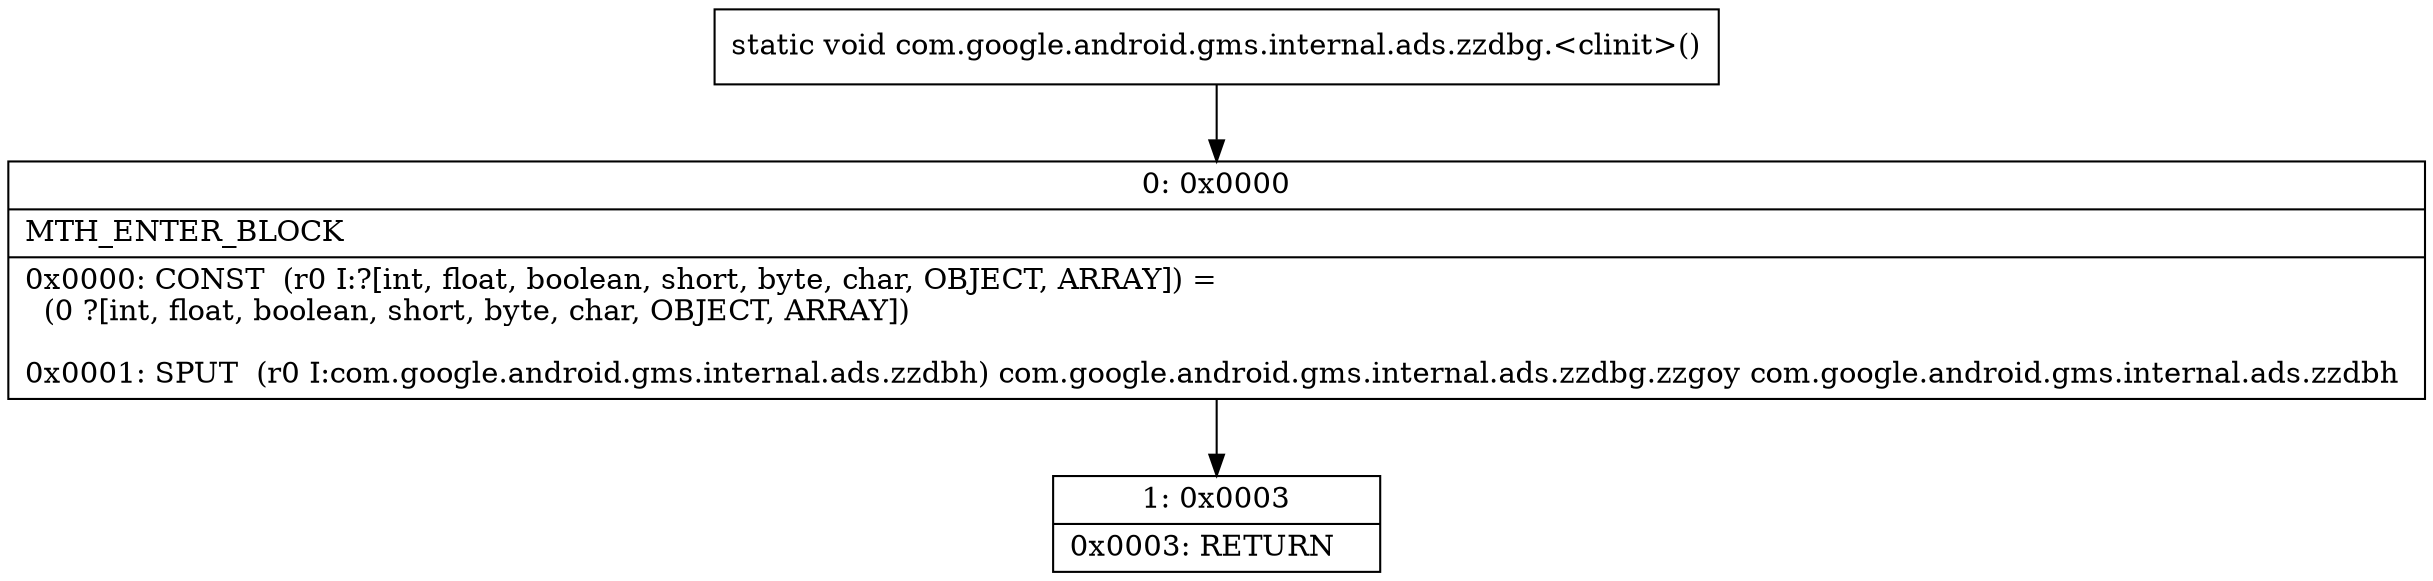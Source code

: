 digraph "CFG forcom.google.android.gms.internal.ads.zzdbg.\<clinit\>()V" {
Node_0 [shape=record,label="{0\:\ 0x0000|MTH_ENTER_BLOCK\l|0x0000: CONST  (r0 I:?[int, float, boolean, short, byte, char, OBJECT, ARRAY]) = \l  (0 ?[int, float, boolean, short, byte, char, OBJECT, ARRAY])\l \l0x0001: SPUT  (r0 I:com.google.android.gms.internal.ads.zzdbh) com.google.android.gms.internal.ads.zzdbg.zzgoy com.google.android.gms.internal.ads.zzdbh \l}"];
Node_1 [shape=record,label="{1\:\ 0x0003|0x0003: RETURN   \l}"];
MethodNode[shape=record,label="{static void com.google.android.gms.internal.ads.zzdbg.\<clinit\>() }"];
MethodNode -> Node_0;
Node_0 -> Node_1;
}

